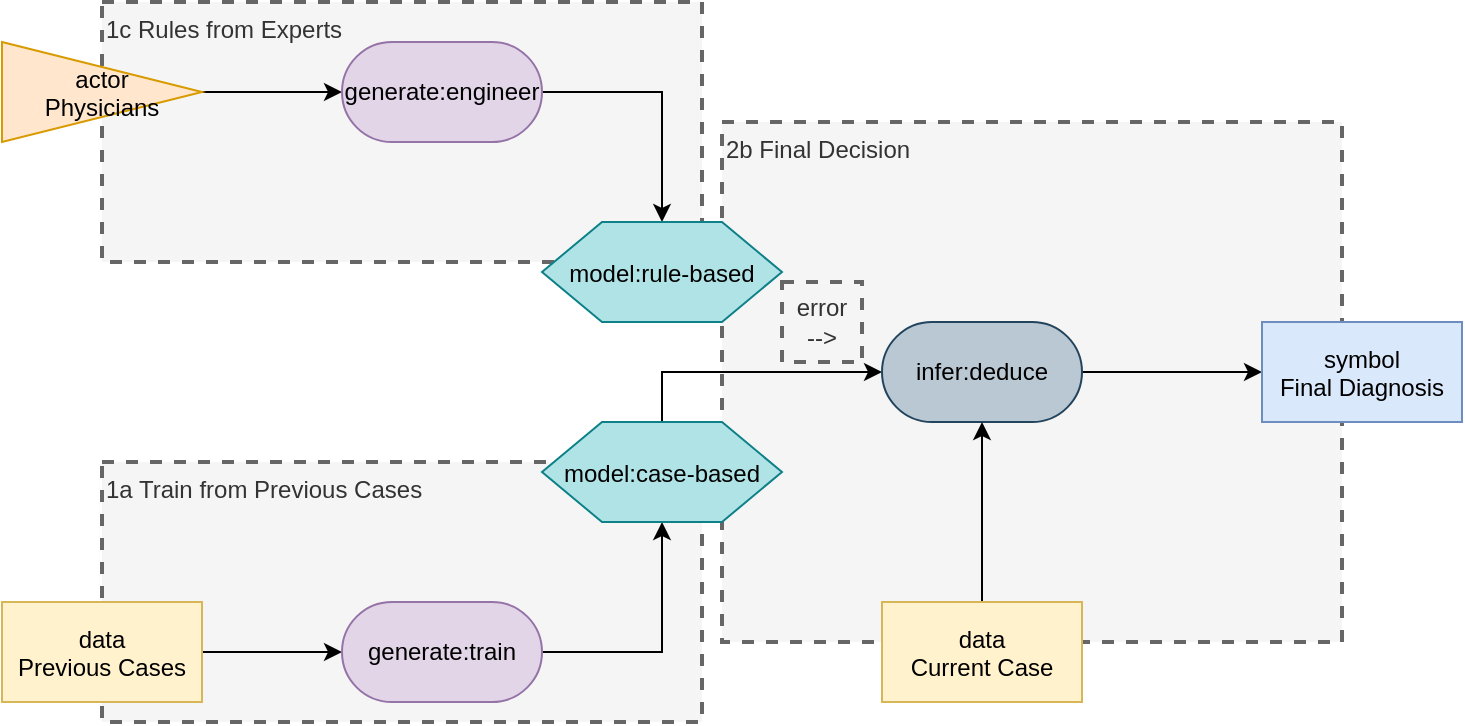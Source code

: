 <mxfile version="26.2.14" pages="2">
  <diagram name="Page-1" id="tGjCxVL7hpo2FjN-qWHm">
    <mxGraphModel dx="925" dy="554" grid="1" gridSize="10" guides="1" tooltips="1" connect="1" arrows="1" fold="1" page="1" pageScale="1" pageWidth="3300" pageHeight="4681" math="0" shadow="0">
      <root>
        <mxCell id="0" />
        <mxCell id="1" parent="0" />
        <mxCell id="j1P_fTxXA2EI7-osTMNT-22" value="2b Final Decision" style="text;html=1;align=left;verticalAlign=top;whiteSpace=wrap;rounded=0;dashed=1;fillColor=#f5f5f5;fontColor=#333333;strokeColor=#666666;strokeWidth=2;" name="text" vertex="1" parent="1">
          <mxGeometry x="1220" y="290" width="310" height="260" as="geometry" />
        </mxCell>
        <mxCell id="j1P_fTxXA2EI7-osTMNT-21" value="1a Train from Previous Cases" style="text;html=1;align=left;verticalAlign=top;whiteSpace=wrap;rounded=0;dashed=1;fillColor=#f5f5f5;fontColor=#333333;strokeColor=#666666;strokeWidth=2;" name="text" vertex="1" parent="1">
          <mxGeometry x="910" y="460" width="300" height="130" as="geometry" />
        </mxCell>
        <mxCell id="j1P_fTxXA2EI7-osTMNT-20" value="1c Rules from Experts" style="text;html=1;align=left;verticalAlign=top;whiteSpace=wrap;rounded=0;dashed=1;fillColor=#f5f5f5;fontColor=#333333;strokeColor=#666666;strokeWidth=2;" name="text" vertex="1" parent="1">
          <mxGeometry x="910" y="230" width="300" height="130" as="geometry" />
        </mxCell>
        <mxCell id="j1P_fTxXA2EI7-osTMNT-3" style="edgeStyle=orthogonalEdgeStyle;rounded=0;orthogonalLoop=1;jettySize=auto;html=1;entryX=0;entryY=0.5;entryDx=0;entryDy=0;" edge="1" parent="1" source="j1P_fTxXA2EI7-osTMNT-1" target="j1P_fTxXA2EI7-osTMNT-2">
          <mxGeometry relative="1" as="geometry" />
        </mxCell>
        <mxCell id="j1P_fTxXA2EI7-osTMNT-1" value="actor&#xa;Physicians" style="triangle;fillColor=#ffe6cc;strokeColor=#d79b00;" name="actor" vertex="1" parent="1">
          <mxGeometry x="860" y="250" width="100" height="50" as="geometry" />
        </mxCell>
        <mxCell id="j1P_fTxXA2EI7-osTMNT-6" style="edgeStyle=orthogonalEdgeStyle;rounded=0;orthogonalLoop=1;jettySize=auto;html=1;exitX=1;exitY=0.5;exitDx=0;exitDy=0;entryX=0.5;entryY=0;entryDx=0;entryDy=0;" edge="1" parent="1" source="j1P_fTxXA2EI7-osTMNT-2" target="j1P_fTxXA2EI7-osTMNT-4">
          <mxGeometry relative="1" as="geometry" />
        </mxCell>
        <mxCell id="j1P_fTxXA2EI7-osTMNT-2" value="generate:engineer" style="rounded=1;whiteSpace=wrap;html=1;arcSize=50;fillColor=#e1d5e7;strokeColor=#9673a6;" name="generate:engineer" vertex="1" parent="1">
          <mxGeometry x="1030" y="250" width="100" height="50" as="geometry" />
        </mxCell>
        <mxCell id="j1P_fTxXA2EI7-osTMNT-4" value="model:rule-based" style="shape=hexagon;perimeter=hexagonPerimeter2;fillColor=#b0e3e6;strokeColor=#0e8088;" name="model" vertex="1" parent="1">
          <mxGeometry x="1130" y="340" width="120" height="50" as="geometry" />
        </mxCell>
        <mxCell id="j1P_fTxXA2EI7-osTMNT-9" style="edgeStyle=orthogonalEdgeStyle;rounded=0;orthogonalLoop=1;jettySize=auto;html=1;entryX=0;entryY=0.5;entryDx=0;entryDy=0;" edge="1" parent="1" source="j1P_fTxXA2EI7-osTMNT-7" target="j1P_fTxXA2EI7-osTMNT-8">
          <mxGeometry relative="1" as="geometry" />
        </mxCell>
        <mxCell id="j1P_fTxXA2EI7-osTMNT-7" value="data&#xa;Previous Cases" style="rectangle;fillColor=#fff2cc;strokeColor=#d6b656;" name="data" vertex="1" parent="1">
          <mxGeometry x="860" y="530" width="100" height="50" as="geometry" />
        </mxCell>
        <mxCell id="j1P_fTxXA2EI7-osTMNT-11" style="edgeStyle=orthogonalEdgeStyle;rounded=0;orthogonalLoop=1;jettySize=auto;html=1;exitX=1;exitY=0.5;exitDx=0;exitDy=0;entryX=0.5;entryY=1;entryDx=0;entryDy=0;" edge="1" parent="1" source="j1P_fTxXA2EI7-osTMNT-8" target="j1P_fTxXA2EI7-osTMNT-10">
          <mxGeometry relative="1" as="geometry" />
        </mxCell>
        <mxCell id="j1P_fTxXA2EI7-osTMNT-8" value="generate:train" style="rounded=1;whiteSpace=wrap;html=1;arcSize=50;fillColor=#e1d5e7;strokeColor=#9673a6;" name="generate:train" vertex="1" parent="1">
          <mxGeometry x="1030" y="530" width="100" height="50" as="geometry" />
        </mxCell>
        <mxCell id="-o311iy1u4d11XJ8iY6p-1" style="edgeStyle=orthogonalEdgeStyle;rounded=0;orthogonalLoop=1;jettySize=auto;html=1;exitX=0.5;exitY=0;exitDx=0;exitDy=0;entryX=0;entryY=0.5;entryDx=0;entryDy=0;" edge="1" parent="1" source="j1P_fTxXA2EI7-osTMNT-10" target="j1P_fTxXA2EI7-osTMNT-12">
          <mxGeometry relative="1" as="geometry" />
        </mxCell>
        <mxCell id="j1P_fTxXA2EI7-osTMNT-10" value="model:case-based" style="shape=hexagon;perimeter=hexagonPerimeter2;fillColor=#b0e3e6;strokeColor=#0e8088;" name="model" vertex="1" parent="1">
          <mxGeometry x="1130" y="440" width="120" height="50" as="geometry" />
        </mxCell>
        <mxCell id="j1P_fTxXA2EI7-osTMNT-19" style="edgeStyle=orthogonalEdgeStyle;rounded=0;orthogonalLoop=1;jettySize=auto;html=1;exitX=1;exitY=0.5;exitDx=0;exitDy=0;entryX=0;entryY=0.5;entryDx=0;entryDy=0;" edge="1" parent="1" source="j1P_fTxXA2EI7-osTMNT-12" target="j1P_fTxXA2EI7-osTMNT-18">
          <mxGeometry relative="1" as="geometry" />
        </mxCell>
        <mxCell id="j1P_fTxXA2EI7-osTMNT-12" value="infer:deduce" style="rounded=1;whiteSpace=wrap;html=1;arcSize=50;fillColor=#bac8d3;strokeColor=#23445d;" name="infer:deduce" vertex="1" parent="1">
          <mxGeometry x="1300" y="390" width="100" height="50" as="geometry" />
        </mxCell>
        <mxCell id="j1P_fTxXA2EI7-osTMNT-15" value="&lt;div&gt;error&lt;/div&gt;&lt;div&gt;--&amp;gt;&lt;/div&gt;" style="text;html=1;align=center;verticalAlign=middle;whiteSpace=wrap;rounded=0;dashed=1;fillColor=#f5f5f5;fontColor=#333333;strokeColor=#666666;strokeWidth=2;" name="text" vertex="1" parent="1">
          <mxGeometry x="1250" y="370" width="40" height="40" as="geometry" />
        </mxCell>
        <mxCell id="j1P_fTxXA2EI7-osTMNT-17" style="edgeStyle=orthogonalEdgeStyle;rounded=0;orthogonalLoop=1;jettySize=auto;html=1;entryX=0.5;entryY=1;entryDx=0;entryDy=0;" edge="1" parent="1" source="j1P_fTxXA2EI7-osTMNT-16" target="j1P_fTxXA2EI7-osTMNT-12">
          <mxGeometry relative="1" as="geometry" />
        </mxCell>
        <mxCell id="j1P_fTxXA2EI7-osTMNT-16" value="data&#xa;Current Case" style="rectangle;fillColor=#fff2cc;strokeColor=#d6b656;" name="data" vertex="1" parent="1">
          <mxGeometry x="1300" y="530" width="100" height="50" as="geometry" />
        </mxCell>
        <mxCell id="j1P_fTxXA2EI7-osTMNT-18" value="symbol&#xa;Final Diagnosis" style="rectangle;fillColor=#dae8fc;strokeColor=#6c8ebf;" name="symbol" vertex="1" parent="1">
          <mxGeometry x="1490" y="390" width="100" height="50" as="geometry" />
        </mxCell>
      </root>
    </mxGraphModel>
  </diagram>
  <diagram id="UWF58MlI6mNspCPGbCGM" name="Page-2">
    <mxGraphModel dx="925" dy="554" grid="1" gridSize="10" guides="1" tooltips="1" connect="1" arrows="1" fold="1" page="1" pageScale="1" pageWidth="3300" pageHeight="4681" math="0" shadow="0">
      <root>
        <mxCell id="0" />
        <mxCell id="1" parent="0" />
        <mxCell id="p_bL1Qy0zEyl6pE3Vbe2-20" value="2b Final Decision" style="text;html=1;align=left;verticalAlign=top;whiteSpace=wrap;rounded=0;dashed=1;fillColor=#f5f5f5;fontColor=#333333;strokeColor=#666666;strokeWidth=2;" name="text" vertex="1" parent="1">
          <mxGeometry x="930" y="410" width="310" height="250" as="geometry" />
        </mxCell>
        <mxCell id="p_bL1Qy0zEyl6pE3Vbe2-21" value="1a Train from Previous Cases" style="text;html=1;align=left;verticalAlign=top;whiteSpace=wrap;rounded=0;dashed=1;fillColor=#f5f5f5;fontColor=#333333;strokeColor=#666666;strokeWidth=2;" name="text" vertex="1" parent="1">
          <mxGeometry x="620" y="630" width="300" height="130" as="geometry" />
        </mxCell>
        <mxCell id="p_bL1Qy0zEyl6pE3Vbe2-22" value="1c Rules from Experts" style="text;html=1;align=left;verticalAlign=top;whiteSpace=wrap;rounded=0;dashed=1;fillColor=#f5f5f5;fontColor=#333333;strokeColor=#666666;strokeWidth=2;" name="text" vertex="1" parent="1">
          <mxGeometry x="620" y="330" width="300" height="130" as="geometry" />
        </mxCell>
        <mxCell id="p_bL1Qy0zEyl6pE3Vbe2-23" style="edgeStyle=orthogonalEdgeStyle;rounded=0;orthogonalLoop=1;jettySize=auto;html=1;entryX=0;entryY=0.5;entryDx=0;entryDy=0;" edge="1" parent="1" source="p_bL1Qy0zEyl6pE3Vbe2-24" target="p_bL1Qy0zEyl6pE3Vbe2-26">
          <mxGeometry relative="1" as="geometry" />
        </mxCell>
        <mxCell id="p_bL1Qy0zEyl6pE3Vbe2-24" value="actor&#xa;Physicians" style="triangle;fillColor=#ffe6cc;strokeColor=#d79b00;" name="actor" vertex="1" parent="1">
          <mxGeometry x="570" y="350" width="100" height="50" as="geometry" />
        </mxCell>
        <mxCell id="p_bL1Qy0zEyl6pE3Vbe2-25" style="edgeStyle=orthogonalEdgeStyle;rounded=0;orthogonalLoop=1;jettySize=auto;html=1;exitX=1;exitY=0.5;exitDx=0;exitDy=0;entryX=0.5;entryY=0;entryDx=0;entryDy=0;" edge="1" parent="1" source="p_bL1Qy0zEyl6pE3Vbe2-26" target="p_bL1Qy0zEyl6pE3Vbe2-27">
          <mxGeometry relative="1" as="geometry" />
        </mxCell>
        <mxCell id="p_bL1Qy0zEyl6pE3Vbe2-26" value="generate:engineer" style="rounded=1;whiteSpace=wrap;html=1;arcSize=50;fillColor=#e1d5e7;strokeColor=#9673a6;" name="generate:engineer" vertex="1" parent="1">
          <mxGeometry x="740" y="350" width="100" height="50" as="geometry" />
        </mxCell>
        <mxCell id="Aulfc-TQFtjZtBNnKoPX-3" style="edgeStyle=orthogonalEdgeStyle;rounded=0;orthogonalLoop=1;jettySize=auto;html=1;exitX=0.5;exitY=1;exitDx=0;exitDy=0;entryX=0;entryY=0.5;entryDx=0;entryDy=0;" edge="1" parent="1" source="p_bL1Qy0zEyl6pE3Vbe2-27" target="Aulfc-TQFtjZtBNnKoPX-2">
          <mxGeometry relative="1" as="geometry" />
        </mxCell>
        <mxCell id="p_bL1Qy0zEyl6pE3Vbe2-27" value="model:rule-based" style="shape=hexagon;perimeter=hexagonPerimeter2;fillColor=#b0e3e6;strokeColor=#0e8088;" name="model" vertex="1" parent="1">
          <mxGeometry x="840" y="440" width="120" height="50" as="geometry" />
        </mxCell>
        <mxCell id="p_bL1Qy0zEyl6pE3Vbe2-28" style="edgeStyle=orthogonalEdgeStyle;rounded=0;orthogonalLoop=1;jettySize=auto;html=1;entryX=0;entryY=0.5;entryDx=0;entryDy=0;" edge="1" parent="1" source="p_bL1Qy0zEyl6pE3Vbe2-29" target="p_bL1Qy0zEyl6pE3Vbe2-31">
          <mxGeometry relative="1" as="geometry" />
        </mxCell>
        <mxCell id="p_bL1Qy0zEyl6pE3Vbe2-29" value="data&#xa;Previous Cases" style="rectangle;fillColor=#fff2cc;strokeColor=#d6b656;" name="data" vertex="1" parent="1">
          <mxGeometry x="570" y="700" width="100" height="50" as="geometry" />
        </mxCell>
        <mxCell id="p_bL1Qy0zEyl6pE3Vbe2-30" style="edgeStyle=orthogonalEdgeStyle;rounded=0;orthogonalLoop=1;jettySize=auto;html=1;exitX=1;exitY=0.5;exitDx=0;exitDy=0;entryX=0.5;entryY=1;entryDx=0;entryDy=0;" edge="1" parent="1" source="p_bL1Qy0zEyl6pE3Vbe2-31" target="p_bL1Qy0zEyl6pE3Vbe2-32">
          <mxGeometry relative="1" as="geometry" />
        </mxCell>
        <mxCell id="p_bL1Qy0zEyl6pE3Vbe2-31" value="generate:train" style="rounded=1;whiteSpace=wrap;html=1;arcSize=50;fillColor=#e1d5e7;strokeColor=#9673a6;" name="generate:train" vertex="1" parent="1">
          <mxGeometry x="740" y="700" width="100" height="50" as="geometry" />
        </mxCell>
        <mxCell id="Aulfc-TQFtjZtBNnKoPX-1" style="edgeStyle=orthogonalEdgeStyle;rounded=0;orthogonalLoop=1;jettySize=auto;html=1;exitX=0.5;exitY=0;exitDx=0;exitDy=0;entryX=0;entryY=0.5;entryDx=0;entryDy=0;" edge="1" parent="1" source="p_bL1Qy0zEyl6pE3Vbe2-32" target="p_bL1Qy0zEyl6pE3Vbe2-34">
          <mxGeometry relative="1" as="geometry" />
        </mxCell>
        <mxCell id="p_bL1Qy0zEyl6pE3Vbe2-32" value="model:case-based" style="shape=hexagon;perimeter=hexagonPerimeter2;fillColor=#b0e3e6;strokeColor=#0e8088;" name="model" vertex="1" parent="1">
          <mxGeometry x="840" y="610" width="120" height="50" as="geometry" />
        </mxCell>
        <mxCell id="p_bL1Qy0zEyl6pE3Vbe2-33" style="edgeStyle=orthogonalEdgeStyle;rounded=0;orthogonalLoop=1;jettySize=auto;html=1;exitX=1;exitY=0.5;exitDx=0;exitDy=0;entryX=0;entryY=0.5;entryDx=0;entryDy=0;" edge="1" parent="1" source="p_bL1Qy0zEyl6pE3Vbe2-34" target="p_bL1Qy0zEyl6pE3Vbe2-38">
          <mxGeometry relative="1" as="geometry" />
        </mxCell>
        <mxCell id="p_bL1Qy0zEyl6pE3Vbe2-34" value="infer:deduce" style="rounded=1;whiteSpace=wrap;html=1;arcSize=50;fillColor=#bac8d3;strokeColor=#23445d;" name="infer:deduce" vertex="1" parent="1">
          <mxGeometry x="1010" y="560" width="100" height="50" as="geometry" />
        </mxCell>
        <mxCell id="p_bL1Qy0zEyl6pE3Vbe2-36" style="edgeStyle=orthogonalEdgeStyle;rounded=0;orthogonalLoop=1;jettySize=auto;html=1;entryX=0.5;entryY=1;entryDx=0;entryDy=0;" edge="1" parent="1" source="p_bL1Qy0zEyl6pE3Vbe2-37" target="p_bL1Qy0zEyl6pE3Vbe2-34">
          <mxGeometry relative="1" as="geometry" />
        </mxCell>
        <mxCell id="p_bL1Qy0zEyl6pE3Vbe2-37" value="data&#xa;Current Case" style="rectangle;fillColor=#fff2cc;strokeColor=#d6b656;" name="data" vertex="1" parent="1">
          <mxGeometry x="1010" y="700" width="100" height="50" as="geometry" />
        </mxCell>
        <mxCell id="p_bL1Qy0zEyl6pE3Vbe2-38" value="symbol&#xa;Final Diagnosis" style="rectangle;fillColor=#dae8fc;strokeColor=#6c8ebf;" name="symbol" vertex="1" parent="1">
          <mxGeometry x="1200" y="560" width="100" height="50" as="geometry" />
        </mxCell>
        <mxCell id="Aulfc-TQFtjZtBNnKoPX-8" style="edgeStyle=orthogonalEdgeStyle;rounded=0;orthogonalLoop=1;jettySize=auto;html=1;exitX=1;exitY=0.5;exitDx=0;exitDy=0;entryX=0;entryY=0.5;entryDx=0;entryDy=0;" edge="1" parent="1" source="Aulfc-TQFtjZtBNnKoPX-2" target="Aulfc-TQFtjZtBNnKoPX-7">
          <mxGeometry relative="1" as="geometry" />
        </mxCell>
        <mxCell id="Aulfc-TQFtjZtBNnKoPX-2" value="infer:deduce" style="rounded=1;whiteSpace=wrap;html=1;arcSize=50;fillColor=#bac8d3;strokeColor=#23445d;" name="infer:deduce" vertex="1" parent="1">
          <mxGeometry x="1010" y="495" width="100" height="50" as="geometry" />
        </mxCell>
        <mxCell id="Aulfc-TQFtjZtBNnKoPX-5" style="edgeStyle=orthogonalEdgeStyle;rounded=0;orthogonalLoop=1;jettySize=auto;html=1;entryX=0.5;entryY=0;entryDx=0;entryDy=0;" edge="1" parent="1" source="Aulfc-TQFtjZtBNnKoPX-4" target="Aulfc-TQFtjZtBNnKoPX-2">
          <mxGeometry relative="1" as="geometry" />
        </mxCell>
        <mxCell id="Aulfc-TQFtjZtBNnKoPX-4" value="data&#xa;Current Case" style="rectangle;fillColor=#fff2cc;strokeColor=#d6b656;" name="data" vertex="1" parent="1">
          <mxGeometry x="1010" y="370" width="100" height="50" as="geometry" />
        </mxCell>
        <mxCell id="Aulfc-TQFtjZtBNnKoPX-7" value="symbol&#xa;Final Diagnosis" style="rectangle;fillColor=#dae8fc;strokeColor=#6c8ebf;" name="symbol" vertex="1" parent="1">
          <mxGeometry x="1200" y="495" width="100" height="50" as="geometry" />
        </mxCell>
      </root>
    </mxGraphModel>
  </diagram>
</mxfile>
